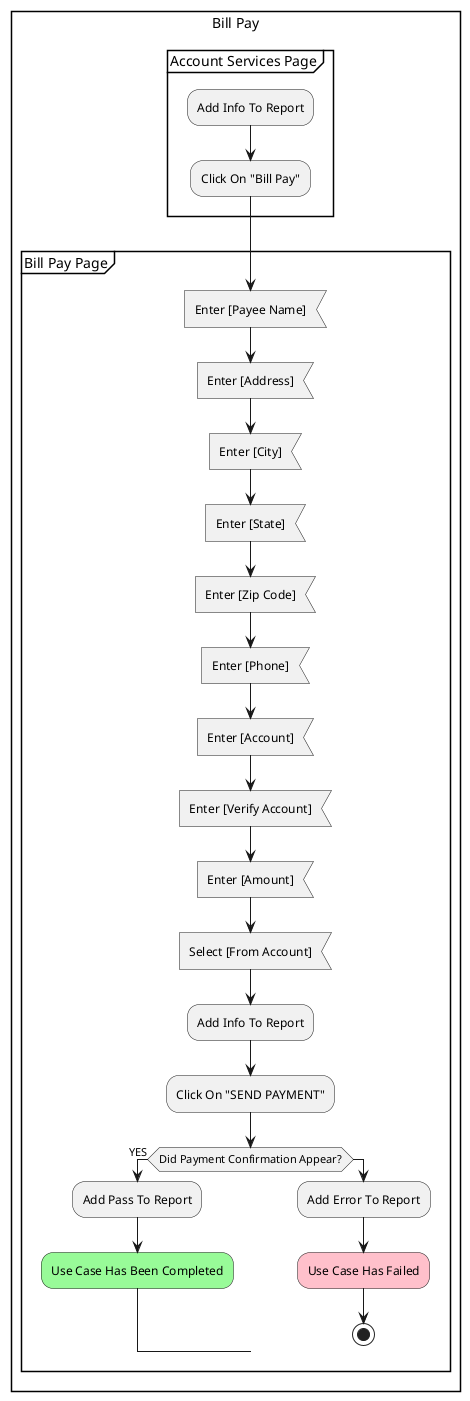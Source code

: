 @startuml BILL_PAY_E2E
rectangle "Bill Pay" {
    partition "Account Services Page" {
        :Add Info To Report;
        :Click On "Bill Pay";
    }
    partition "Bill Pay Page" {
        :Enter [Payee Name]; <<input>>
        :Enter [Address]; <<input>>
        :Enter [City]; <<input>>
        :Enter [State]; <<input>>
        :Enter [Zip Code]; <<input>>
        :Enter [Phone]; <<input>>
        :Enter [Account]; <<input>>
        :Enter [Verify Account]; <<input>>
        :Enter [Amount]; <<input>>
        :Select [From Account]; <<input>>
        :Add Info To Report;
        :Click On "SEND PAYMENT";
        if (Did Payment Confirmation Appear?) then (YES)
            :Add Pass To Report;
            #palegreen:Use Case Has Been Completed;
        else
            :Add Error To Report;
            #pink:Use Case Has Failed;
            stop
        endif
    }
}
@enduml